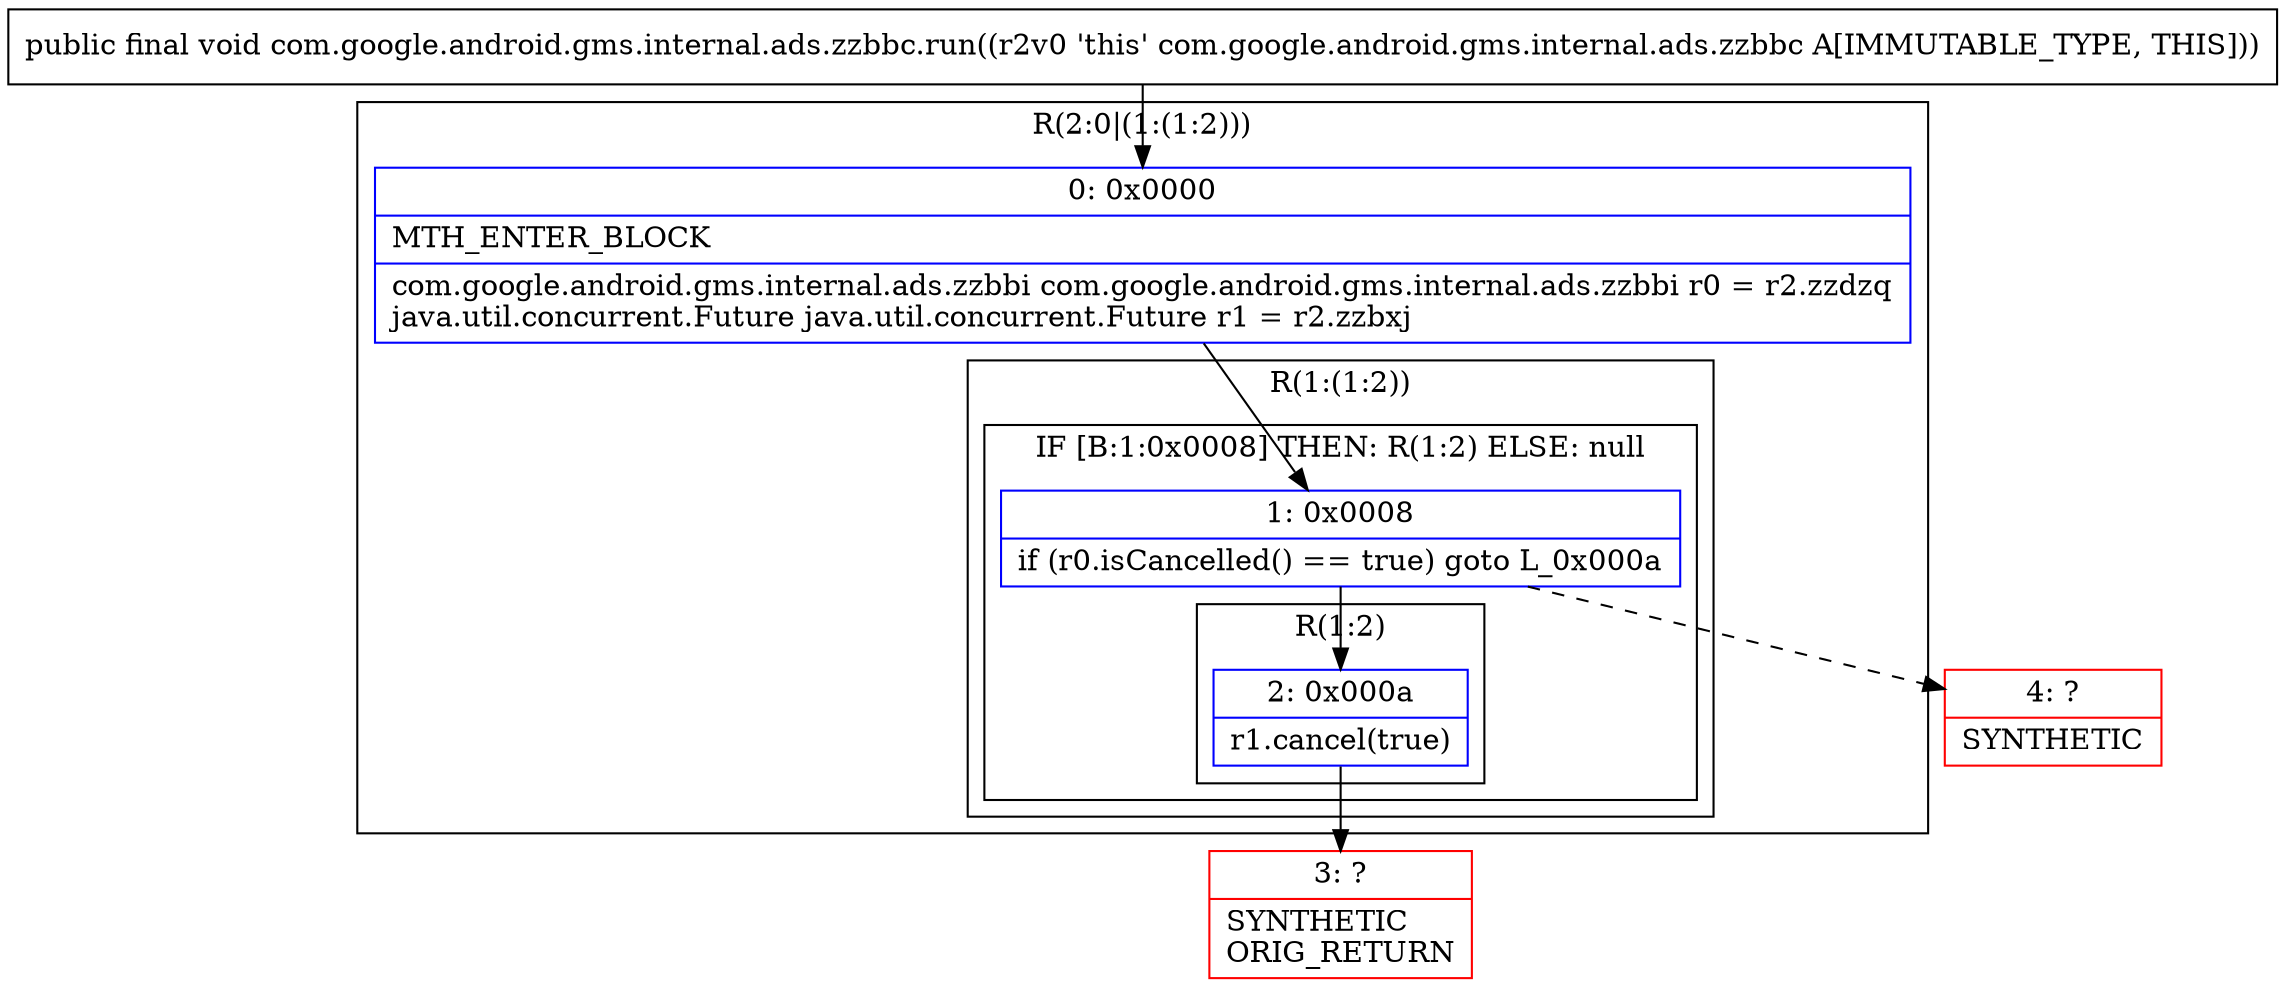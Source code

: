 digraph "CFG forcom.google.android.gms.internal.ads.zzbbc.run()V" {
subgraph cluster_Region_40044647 {
label = "R(2:0|(1:(1:2)))";
node [shape=record,color=blue];
Node_0 [shape=record,label="{0\:\ 0x0000|MTH_ENTER_BLOCK\l|com.google.android.gms.internal.ads.zzbbi com.google.android.gms.internal.ads.zzbbi r0 = r2.zzdzq\ljava.util.concurrent.Future java.util.concurrent.Future r1 = r2.zzbxj\l}"];
subgraph cluster_Region_218954972 {
label = "R(1:(1:2))";
node [shape=record,color=blue];
subgraph cluster_IfRegion_1534116536 {
label = "IF [B:1:0x0008] THEN: R(1:2) ELSE: null";
node [shape=record,color=blue];
Node_1 [shape=record,label="{1\:\ 0x0008|if (r0.isCancelled() == true) goto L_0x000a\l}"];
subgraph cluster_Region_1127494307 {
label = "R(1:2)";
node [shape=record,color=blue];
Node_2 [shape=record,label="{2\:\ 0x000a|r1.cancel(true)\l}"];
}
}
}
}
Node_3 [shape=record,color=red,label="{3\:\ ?|SYNTHETIC\lORIG_RETURN\l}"];
Node_4 [shape=record,color=red,label="{4\:\ ?|SYNTHETIC\l}"];
MethodNode[shape=record,label="{public final void com.google.android.gms.internal.ads.zzbbc.run((r2v0 'this' com.google.android.gms.internal.ads.zzbbc A[IMMUTABLE_TYPE, THIS])) }"];
MethodNode -> Node_0;
Node_0 -> Node_1;
Node_1 -> Node_2;
Node_1 -> Node_4[style=dashed];
Node_2 -> Node_3;
}

